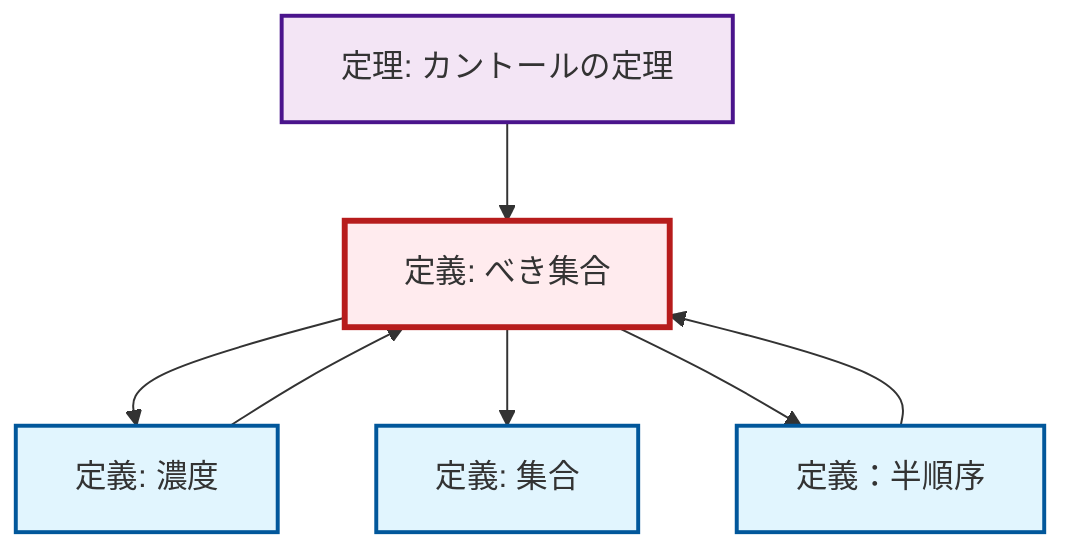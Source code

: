 graph TD
    classDef definition fill:#e1f5fe,stroke:#01579b,stroke-width:2px
    classDef theorem fill:#f3e5f5,stroke:#4a148c,stroke-width:2px
    classDef axiom fill:#fff3e0,stroke:#e65100,stroke-width:2px
    classDef example fill:#e8f5e9,stroke:#1b5e20,stroke-width:2px
    classDef current fill:#ffebee,stroke:#b71c1c,stroke-width:3px
    def-power-set["定義: べき集合"]:::definition
    def-cardinality["定義: 濃度"]:::definition
    def-set["定義: 集合"]:::definition
    thm-cantor["定理: カントールの定理"]:::theorem
    def-partial-order["定義：半順序"]:::definition
    def-partial-order --> def-power-set
    thm-cantor --> def-power-set
    def-power-set --> def-cardinality
    def-cardinality --> def-power-set
    def-power-set --> def-set
    def-power-set --> def-partial-order
    class def-power-set current